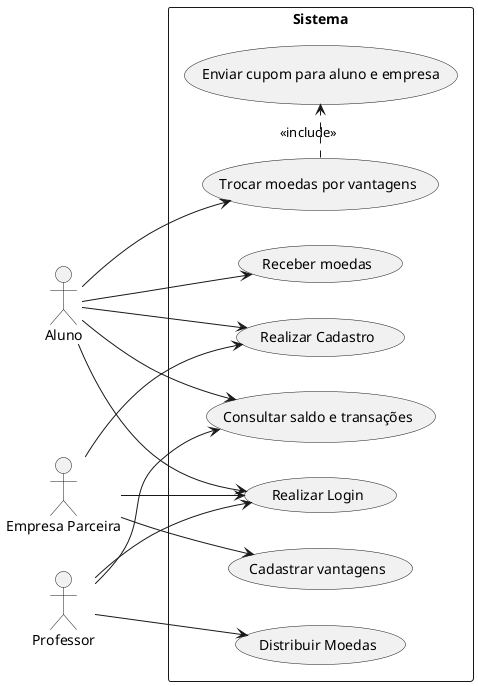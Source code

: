 @startuml
left to right direction

actor "Aluno" as aluno
actor "Professor" as professor
actor "Empresa Parceira" as empresa

rectangle Sistema {
    usecase "Realizar Cadastro" as RealizarCadastro
    usecase "Realizar Login" as RealizarLogin

    usecase "Distribuir Moedas" as DistribuirMoedas
    usecase "Receber moedas" as ReceberMoedas
    usecase "Consultar saldo e transações" as VisualizarExtratoConta

    usecase "Cadastrar vantagens" as CadastrarVantagem
    usecase "Trocar moedas por vantagens" as TrocarMoedas
    usecase "Enviar cupom para aluno e empresa" as EnviarCupom
}

aluno --> RealizarCadastro
aluno --> RealizarLogin
aluno --> ReceberMoedas
aluno --> VisualizarExtratoConta
aluno --> TrocarMoedas

professor --> RealizarLogin
professor --> DistribuirMoedas
professor --> VisualizarExtratoConta

empresa --> RealizarCadastro
empresa --> RealizarLogin
empresa --> CadastrarVantagem

TrocarMoedas .> EnviarCupom : <<include>>

@enduml
